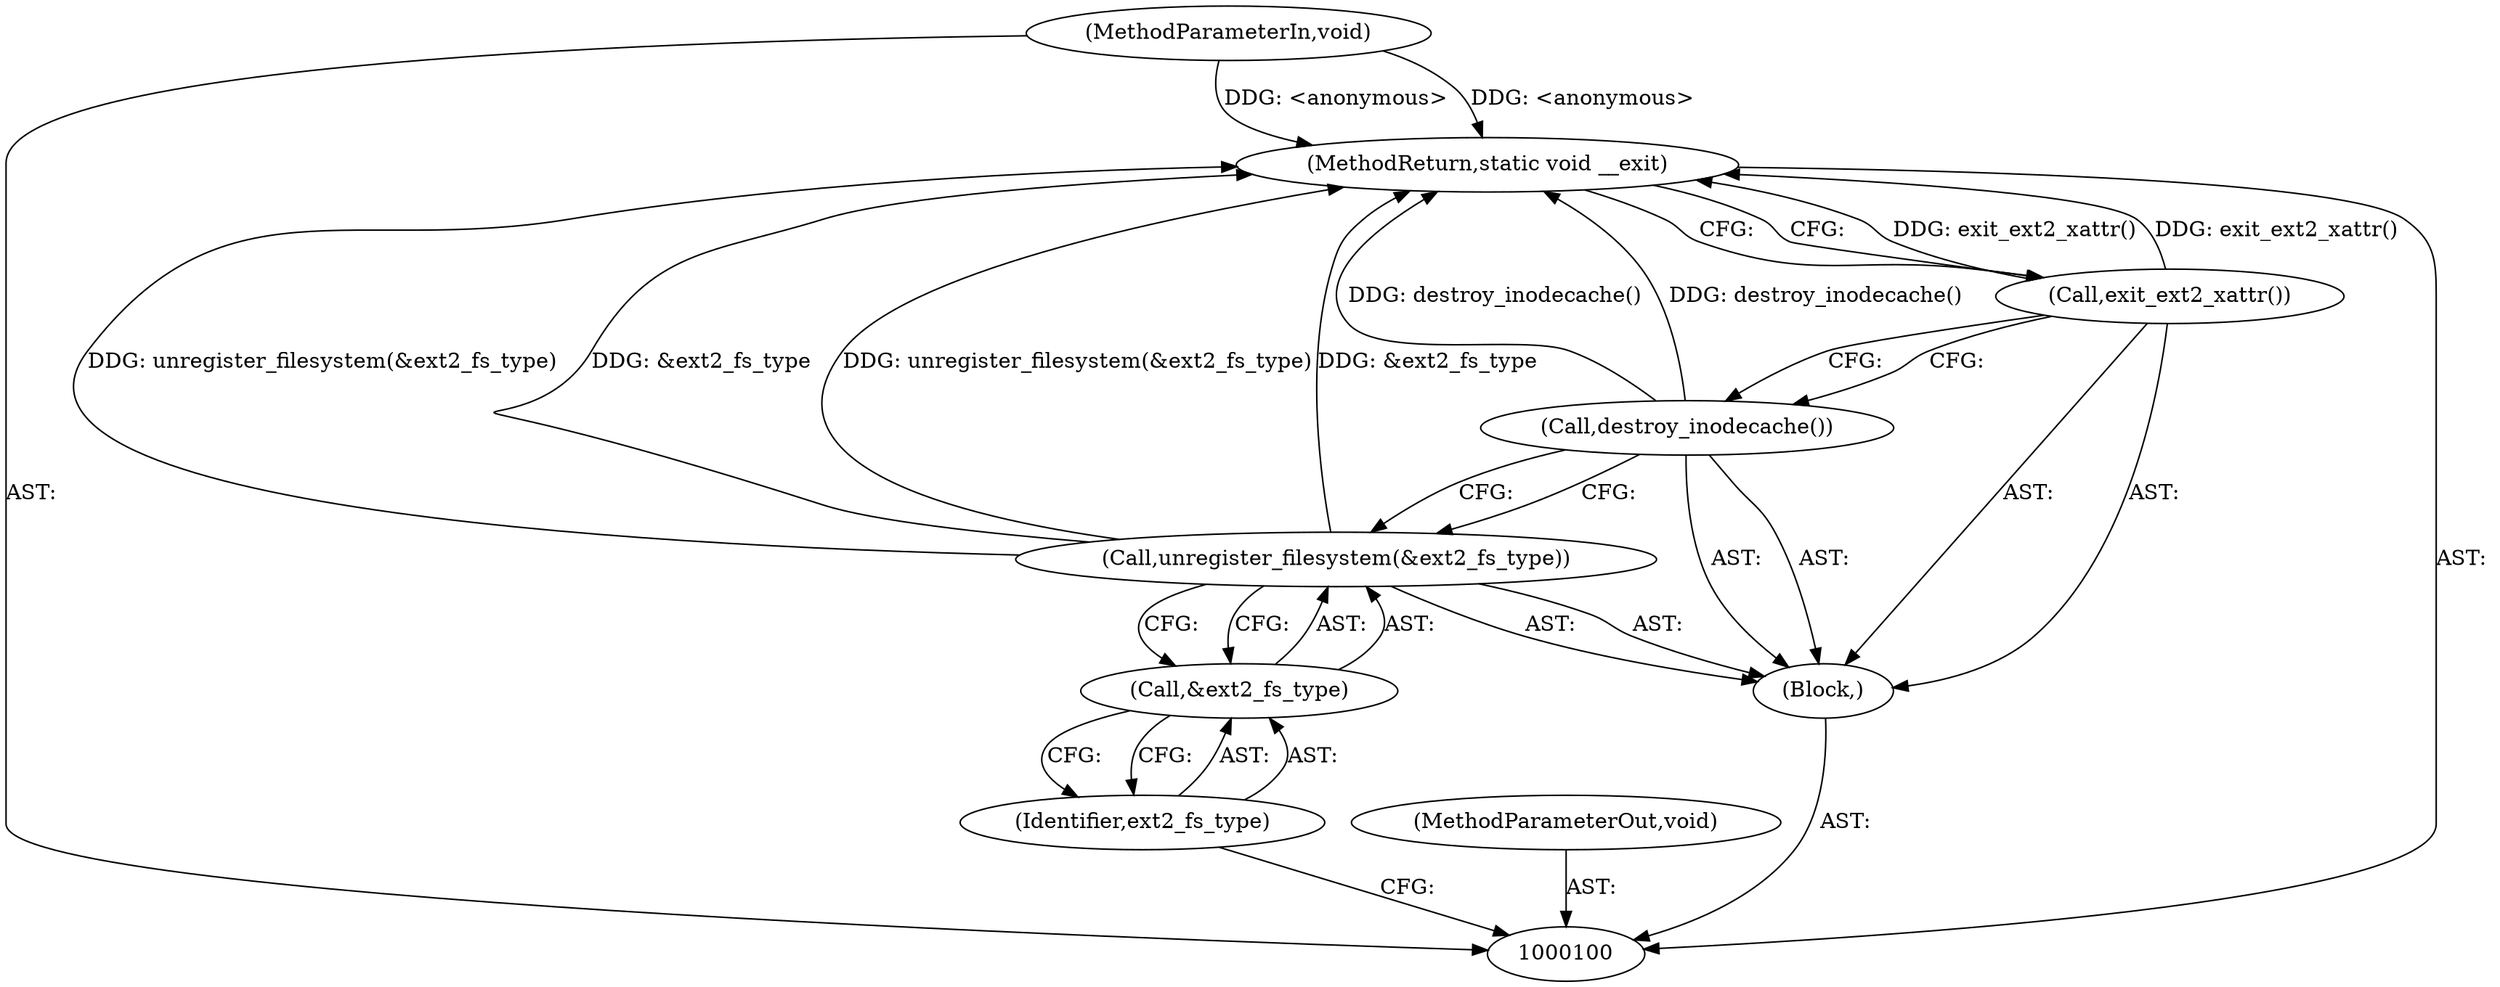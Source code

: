 digraph "1_linux_be0726d33cb8f411945884664924bed3cb8c70ee" {
"1000108" [label="(MethodReturn,static void __exit)"];
"1000101" [label="(MethodParameterIn,void)"];
"1000127" [label="(MethodParameterOut,void)"];
"1000102" [label="(Block,)"];
"1000103" [label="(Call,unregister_filesystem(&ext2_fs_type))"];
"1000104" [label="(Call,&ext2_fs_type)"];
"1000105" [label="(Identifier,ext2_fs_type)"];
"1000106" [label="(Call,destroy_inodecache())"];
"1000107" [label="(Call,exit_ext2_xattr())"];
"1000108" -> "1000100"  [label="AST: "];
"1000108" -> "1000107"  [label="CFG: "];
"1000107" -> "1000108"  [label="DDG: exit_ext2_xattr()"];
"1000103" -> "1000108"  [label="DDG: &ext2_fs_type"];
"1000103" -> "1000108"  [label="DDG: unregister_filesystem(&ext2_fs_type)"];
"1000101" -> "1000108"  [label="DDG: <anonymous>"];
"1000106" -> "1000108"  [label="DDG: destroy_inodecache()"];
"1000101" -> "1000100"  [label="AST: "];
"1000101" -> "1000108"  [label="DDG: <anonymous>"];
"1000127" -> "1000100"  [label="AST: "];
"1000102" -> "1000100"  [label="AST: "];
"1000103" -> "1000102"  [label="AST: "];
"1000106" -> "1000102"  [label="AST: "];
"1000107" -> "1000102"  [label="AST: "];
"1000103" -> "1000102"  [label="AST: "];
"1000103" -> "1000104"  [label="CFG: "];
"1000104" -> "1000103"  [label="AST: "];
"1000106" -> "1000103"  [label="CFG: "];
"1000103" -> "1000108"  [label="DDG: &ext2_fs_type"];
"1000103" -> "1000108"  [label="DDG: unregister_filesystem(&ext2_fs_type)"];
"1000104" -> "1000103"  [label="AST: "];
"1000104" -> "1000105"  [label="CFG: "];
"1000105" -> "1000104"  [label="AST: "];
"1000103" -> "1000104"  [label="CFG: "];
"1000105" -> "1000104"  [label="AST: "];
"1000105" -> "1000100"  [label="CFG: "];
"1000104" -> "1000105"  [label="CFG: "];
"1000106" -> "1000102"  [label="AST: "];
"1000106" -> "1000103"  [label="CFG: "];
"1000107" -> "1000106"  [label="CFG: "];
"1000106" -> "1000108"  [label="DDG: destroy_inodecache()"];
"1000107" -> "1000102"  [label="AST: "];
"1000107" -> "1000106"  [label="CFG: "];
"1000108" -> "1000107"  [label="CFG: "];
"1000107" -> "1000108"  [label="DDG: exit_ext2_xattr()"];
}
